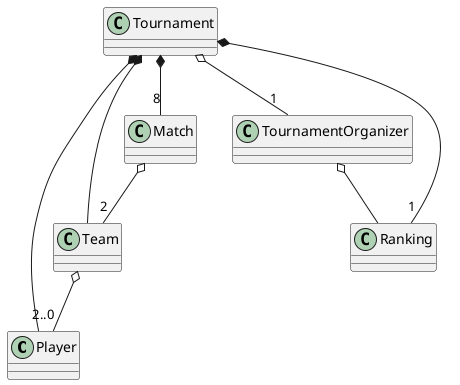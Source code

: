 @startuml
'https://plantuml.com/class-diagram



class Player {
}

class Team {
}

class Match {
}

class Tournament {
}

class TournamentOrganizer {
}

class Ranking {
}

Tournament o-- "1" TournamentOrganizer
Tournament *-- "8" Match
Tournament *-- Player
Tournament *-- Team
Tournament *-- "1" Ranking
Match o-- "2" Team
Team o-- "2..0" Player
TournamentOrganizer o-- Ranking

@enduml